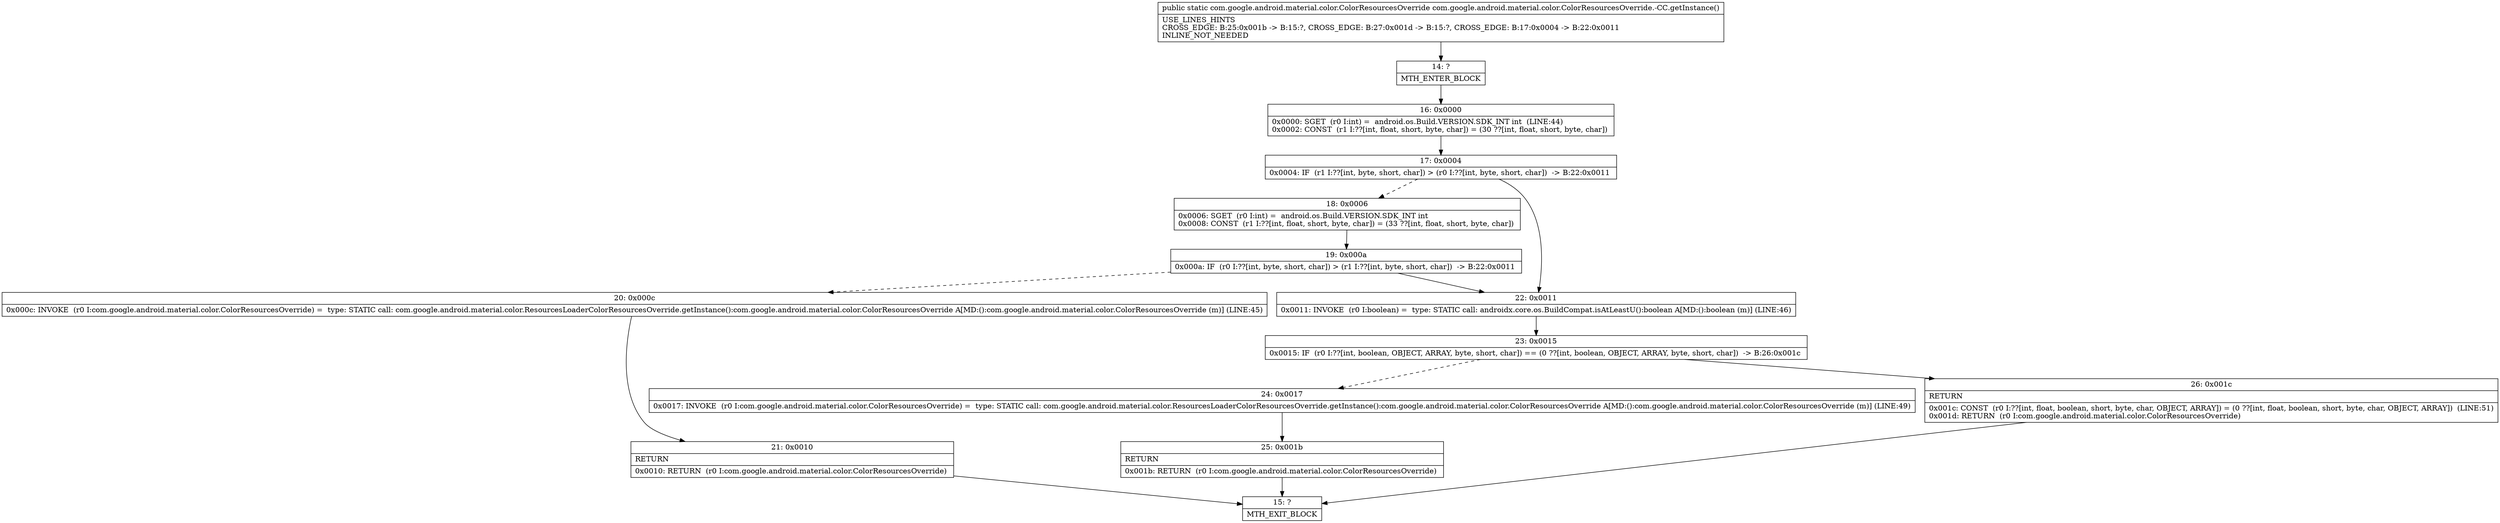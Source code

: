 digraph "CFG forcom.google.android.material.color.ColorResourcesOverride.\-CC.getInstance()Lcom\/google\/android\/material\/color\/ColorResourcesOverride;" {
Node_14 [shape=record,label="{14\:\ ?|MTH_ENTER_BLOCK\l}"];
Node_16 [shape=record,label="{16\:\ 0x0000|0x0000: SGET  (r0 I:int) =  android.os.Build.VERSION.SDK_INT int  (LINE:44)\l0x0002: CONST  (r1 I:??[int, float, short, byte, char]) = (30 ??[int, float, short, byte, char]) \l}"];
Node_17 [shape=record,label="{17\:\ 0x0004|0x0004: IF  (r1 I:??[int, byte, short, char]) \> (r0 I:??[int, byte, short, char])  \-\> B:22:0x0011 \l}"];
Node_18 [shape=record,label="{18\:\ 0x0006|0x0006: SGET  (r0 I:int) =  android.os.Build.VERSION.SDK_INT int \l0x0008: CONST  (r1 I:??[int, float, short, byte, char]) = (33 ??[int, float, short, byte, char]) \l}"];
Node_19 [shape=record,label="{19\:\ 0x000a|0x000a: IF  (r0 I:??[int, byte, short, char]) \> (r1 I:??[int, byte, short, char])  \-\> B:22:0x0011 \l}"];
Node_20 [shape=record,label="{20\:\ 0x000c|0x000c: INVOKE  (r0 I:com.google.android.material.color.ColorResourcesOverride) =  type: STATIC call: com.google.android.material.color.ResourcesLoaderColorResourcesOverride.getInstance():com.google.android.material.color.ColorResourcesOverride A[MD:():com.google.android.material.color.ColorResourcesOverride (m)] (LINE:45)\l}"];
Node_21 [shape=record,label="{21\:\ 0x0010|RETURN\l|0x0010: RETURN  (r0 I:com.google.android.material.color.ColorResourcesOverride) \l}"];
Node_15 [shape=record,label="{15\:\ ?|MTH_EXIT_BLOCK\l}"];
Node_22 [shape=record,label="{22\:\ 0x0011|0x0011: INVOKE  (r0 I:boolean) =  type: STATIC call: androidx.core.os.BuildCompat.isAtLeastU():boolean A[MD:():boolean (m)] (LINE:46)\l}"];
Node_23 [shape=record,label="{23\:\ 0x0015|0x0015: IF  (r0 I:??[int, boolean, OBJECT, ARRAY, byte, short, char]) == (0 ??[int, boolean, OBJECT, ARRAY, byte, short, char])  \-\> B:26:0x001c \l}"];
Node_24 [shape=record,label="{24\:\ 0x0017|0x0017: INVOKE  (r0 I:com.google.android.material.color.ColorResourcesOverride) =  type: STATIC call: com.google.android.material.color.ResourcesLoaderColorResourcesOverride.getInstance():com.google.android.material.color.ColorResourcesOverride A[MD:():com.google.android.material.color.ColorResourcesOverride (m)] (LINE:49)\l}"];
Node_25 [shape=record,label="{25\:\ 0x001b|RETURN\l|0x001b: RETURN  (r0 I:com.google.android.material.color.ColorResourcesOverride) \l}"];
Node_26 [shape=record,label="{26\:\ 0x001c|RETURN\l|0x001c: CONST  (r0 I:??[int, float, boolean, short, byte, char, OBJECT, ARRAY]) = (0 ??[int, float, boolean, short, byte, char, OBJECT, ARRAY])  (LINE:51)\l0x001d: RETURN  (r0 I:com.google.android.material.color.ColorResourcesOverride) \l}"];
MethodNode[shape=record,label="{public static com.google.android.material.color.ColorResourcesOverride com.google.android.material.color.ColorResourcesOverride.\-CC.getInstance()  | USE_LINES_HINTS\lCROSS_EDGE: B:25:0x001b \-\> B:15:?, CROSS_EDGE: B:27:0x001d \-\> B:15:?, CROSS_EDGE: B:17:0x0004 \-\> B:22:0x0011\lINLINE_NOT_NEEDED\l}"];
MethodNode -> Node_14;Node_14 -> Node_16;
Node_16 -> Node_17;
Node_17 -> Node_18[style=dashed];
Node_17 -> Node_22;
Node_18 -> Node_19;
Node_19 -> Node_20[style=dashed];
Node_19 -> Node_22;
Node_20 -> Node_21;
Node_21 -> Node_15;
Node_22 -> Node_23;
Node_23 -> Node_24[style=dashed];
Node_23 -> Node_26;
Node_24 -> Node_25;
Node_25 -> Node_15;
Node_26 -> Node_15;
}

